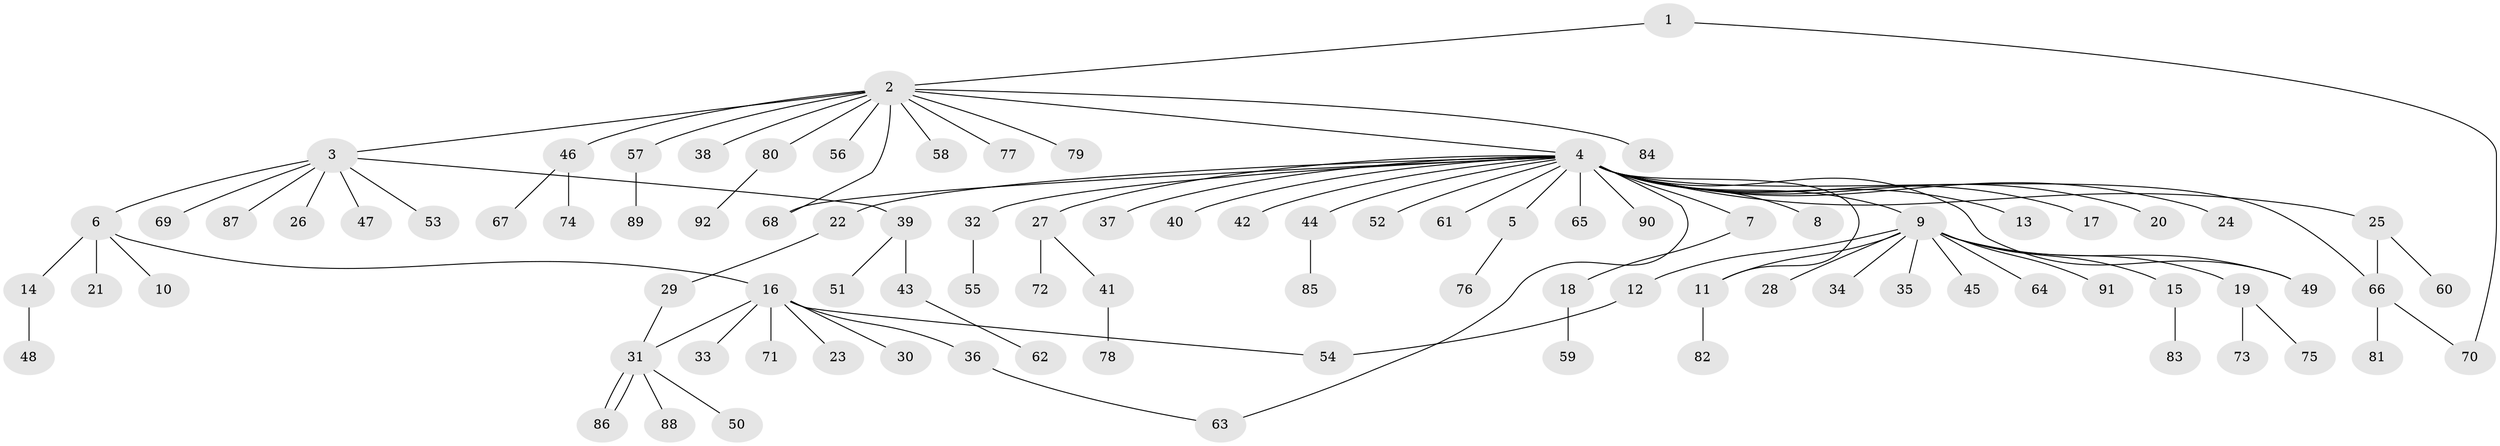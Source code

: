 // Generated by graph-tools (version 1.1) at 2025/48/03/09/25 04:48:36]
// undirected, 92 vertices, 100 edges
graph export_dot {
graph [start="1"]
  node [color=gray90,style=filled];
  1;
  2;
  3;
  4;
  5;
  6;
  7;
  8;
  9;
  10;
  11;
  12;
  13;
  14;
  15;
  16;
  17;
  18;
  19;
  20;
  21;
  22;
  23;
  24;
  25;
  26;
  27;
  28;
  29;
  30;
  31;
  32;
  33;
  34;
  35;
  36;
  37;
  38;
  39;
  40;
  41;
  42;
  43;
  44;
  45;
  46;
  47;
  48;
  49;
  50;
  51;
  52;
  53;
  54;
  55;
  56;
  57;
  58;
  59;
  60;
  61;
  62;
  63;
  64;
  65;
  66;
  67;
  68;
  69;
  70;
  71;
  72;
  73;
  74;
  75;
  76;
  77;
  78;
  79;
  80;
  81;
  82;
  83;
  84;
  85;
  86;
  87;
  88;
  89;
  90;
  91;
  92;
  1 -- 2;
  1 -- 70;
  2 -- 3;
  2 -- 4;
  2 -- 38;
  2 -- 46;
  2 -- 56;
  2 -- 57;
  2 -- 58;
  2 -- 68;
  2 -- 77;
  2 -- 79;
  2 -- 80;
  2 -- 84;
  3 -- 6;
  3 -- 26;
  3 -- 39;
  3 -- 47;
  3 -- 53;
  3 -- 69;
  3 -- 87;
  4 -- 5;
  4 -- 7;
  4 -- 8;
  4 -- 9;
  4 -- 11;
  4 -- 13;
  4 -- 17;
  4 -- 20;
  4 -- 22;
  4 -- 24;
  4 -- 25;
  4 -- 27;
  4 -- 32;
  4 -- 37;
  4 -- 40;
  4 -- 42;
  4 -- 44;
  4 -- 49;
  4 -- 52;
  4 -- 61;
  4 -- 63;
  4 -- 65;
  4 -- 66;
  4 -- 68;
  4 -- 90;
  5 -- 76;
  6 -- 10;
  6 -- 14;
  6 -- 16;
  6 -- 21;
  7 -- 18;
  9 -- 11;
  9 -- 12;
  9 -- 15;
  9 -- 19;
  9 -- 28;
  9 -- 34;
  9 -- 35;
  9 -- 45;
  9 -- 49;
  9 -- 64;
  9 -- 91;
  11 -- 82;
  12 -- 54;
  14 -- 48;
  15 -- 83;
  16 -- 23;
  16 -- 30;
  16 -- 31;
  16 -- 33;
  16 -- 36;
  16 -- 54;
  16 -- 71;
  18 -- 59;
  19 -- 73;
  19 -- 75;
  22 -- 29;
  25 -- 60;
  25 -- 66;
  27 -- 41;
  27 -- 72;
  29 -- 31;
  31 -- 50;
  31 -- 86;
  31 -- 86;
  31 -- 88;
  32 -- 55;
  36 -- 63;
  39 -- 43;
  39 -- 51;
  41 -- 78;
  43 -- 62;
  44 -- 85;
  46 -- 67;
  46 -- 74;
  57 -- 89;
  66 -- 70;
  66 -- 81;
  80 -- 92;
}
